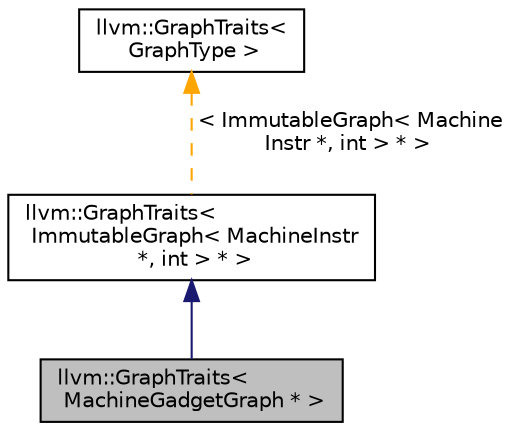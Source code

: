 digraph "llvm::GraphTraits&lt; MachineGadgetGraph * &gt;"
{
 // LATEX_PDF_SIZE
  bgcolor="transparent";
  edge [fontname="Helvetica",fontsize="10",labelfontname="Helvetica",labelfontsize="10"];
  node [fontname="Helvetica",fontsize="10",shape=record];
  Node1 [label="llvm::GraphTraits\<\l MachineGadgetGraph * \>",height=0.2,width=0.4,color="black", fillcolor="grey75", style="filled", fontcolor="black",tooltip=" "];
  Node2 -> Node1 [dir="back",color="midnightblue",fontsize="10",style="solid",fontname="Helvetica"];
  Node2 [label="llvm::GraphTraits\<\l ImmutableGraph\< MachineInstr\l *, int \> * \>",height=0.2,width=0.4,color="black",URL="$structllvm_1_1GraphTraits.html",tooltip=" "];
  Node3 -> Node2 [dir="back",color="orange",fontsize="10",style="dashed",label=" \< ImmutableGraph\< Machine\lInstr *, int \> * \>" ,fontname="Helvetica"];
  Node3 [label="llvm::GraphTraits\<\l GraphType \>",height=0.2,width=0.4,color="black",URL="$structllvm_1_1GraphTraits.html",tooltip=" "];
}
